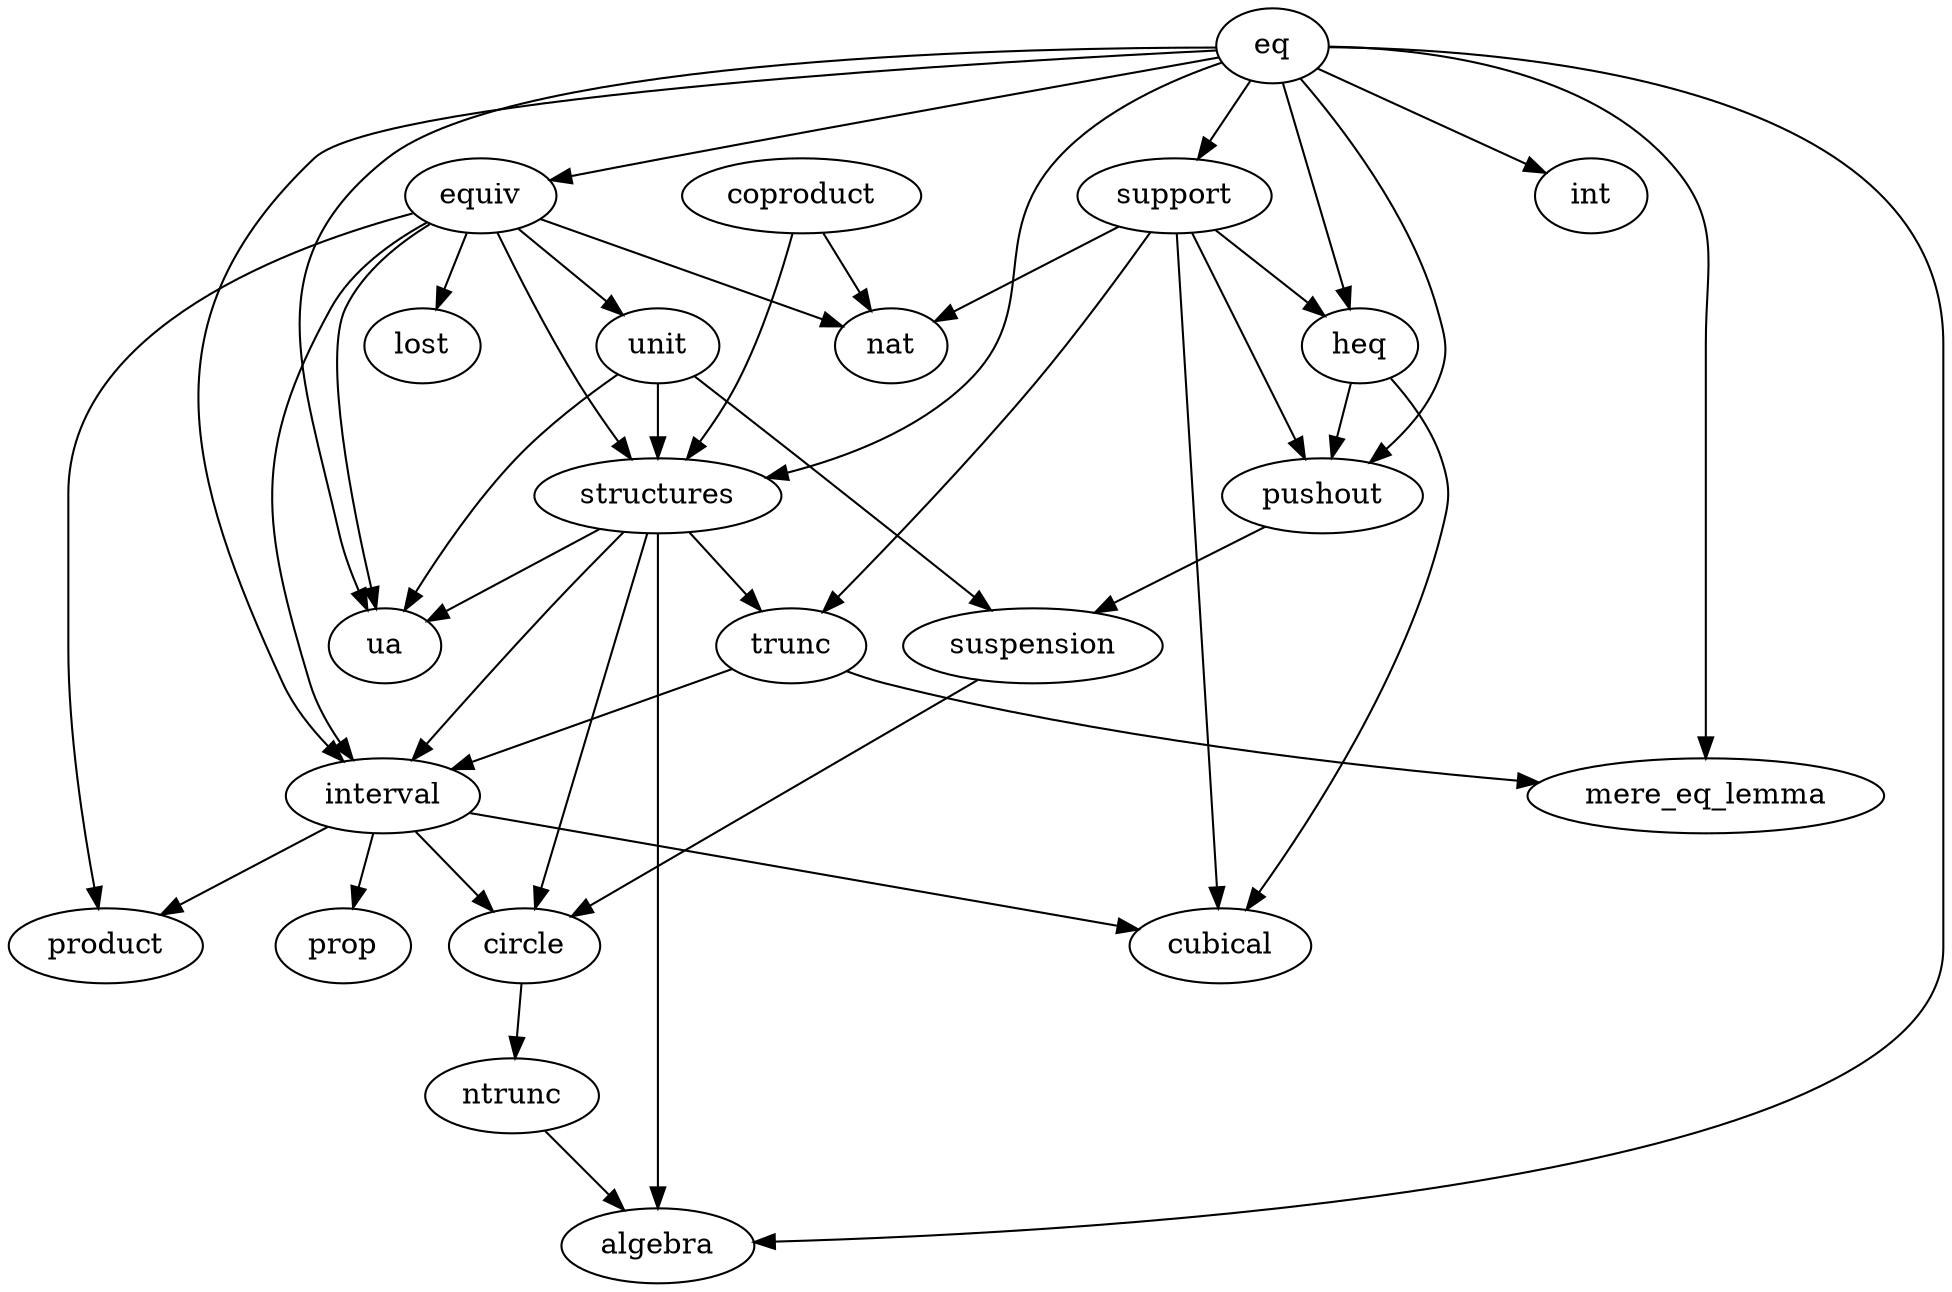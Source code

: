 digraph dependency_map {
  ntrunc -> algebra
  structures -> algebra
  eq -> algebra

  suspension -> circle
  structures -> circle
  interval -> circle

  interval -> cubical
  heq -> cubical
  support -> cubical

  eq -> heq
  support -> heq

  eq -> equiv
  eq -> int

  trunc -> interval
  eq -> interval
  structures -> interval
  equiv -> interval

  eq -> mere_eq_lemma
  trunc -> mere_eq_lemma

  circle -> ntrunc

  equiv -> product
  interval -> product

  interval -> prop

  heq -> pushout
  eq -> pushout
  support -> pushout

  unit -> structures
  equiv -> structures
  eq -> structures
  coproduct -> structures

  eq -> support

  pushout -> suspension
  unit -> suspension

  structures -> trunc
  support -> trunc

  equiv -> ua
  eq -> ua
  structures -> ua
  unit -> ua

  equiv -> unit

  equiv -> nat
  coproduct -> nat
  support -> nat

  equiv -> lost
}